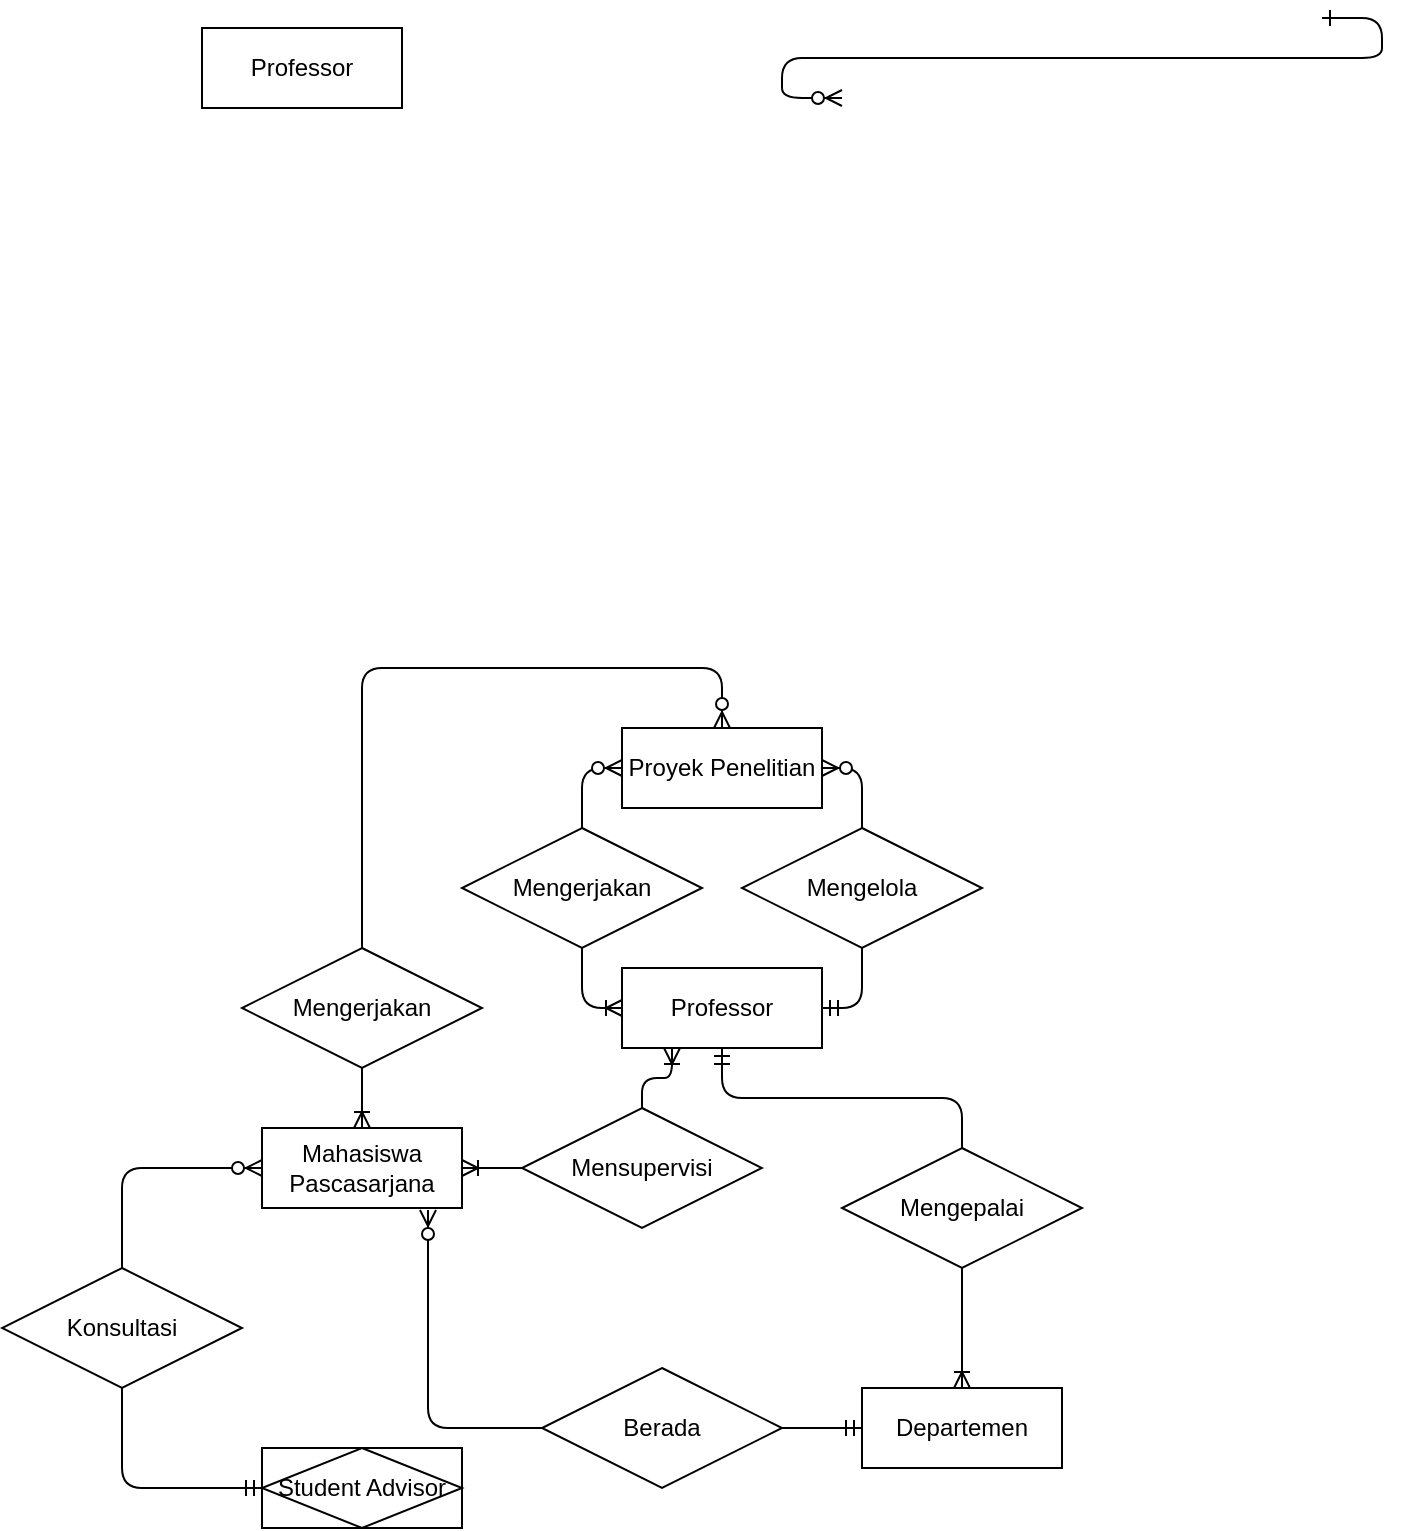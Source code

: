 <mxfile version="14.3.2" type="github">
  <diagram id="R2lEEEUBdFMjLlhIrx00" name="Page-1">
    <mxGraphModel dx="1108" dy="482" grid="1" gridSize="10" guides="1" tooltips="1" connect="1" arrows="1" fold="1" page="1" pageScale="1" pageWidth="850" pageHeight="1100" math="0" shadow="0" extFonts="Permanent Marker^https://fonts.googleapis.com/css?family=Permanent+Marker">
      <root>
        <mxCell id="0" />
        <mxCell id="1" parent="0" />
        <mxCell id="C-vyLk0tnHw3VtMMgP7b-12" value="" style="edgeStyle=entityRelationEdgeStyle;endArrow=ERzeroToMany;startArrow=ERone;endFill=1;startFill=0;" parent="1" target="C-vyLk0tnHw3VtMMgP7b-17" edge="1">
          <mxGeometry width="100" height="100" relative="1" as="geometry">
            <mxPoint x="700" y="165" as="sourcePoint" />
            <mxPoint x="460" y="205" as="targetPoint" />
          </mxGeometry>
        </mxCell>
        <mxCell id="kZW5DPWq_n0BuwylRNGz-2" value="Professor" style="whiteSpace=wrap;html=1;align=center;" vertex="1" parent="1">
          <mxGeometry x="140" y="170" width="100" height="40" as="geometry" />
        </mxCell>
        <mxCell id="kZW5DPWq_n0BuwylRNGz-38" value="Professor" style="whiteSpace=wrap;html=1;align=center;" vertex="1" parent="1">
          <mxGeometry x="350" y="640" width="100" height="40" as="geometry" />
        </mxCell>
        <mxCell id="kZW5DPWq_n0BuwylRNGz-39" value="Proyek Penelitian" style="whiteSpace=wrap;html=1;align=center;" vertex="1" parent="1">
          <mxGeometry x="350" y="520" width="100" height="40" as="geometry" />
        </mxCell>
        <mxCell id="kZW5DPWq_n0BuwylRNGz-40" value="Mahasiswa Pascasarjana" style="whiteSpace=wrap;html=1;align=center;" vertex="1" parent="1">
          <mxGeometry x="170" y="720" width="100" height="40" as="geometry" />
        </mxCell>
        <mxCell id="kZW5DPWq_n0BuwylRNGz-42" value="Departemen" style="whiteSpace=wrap;html=1;align=center;" vertex="1" parent="1">
          <mxGeometry x="470" y="850" width="100" height="40" as="geometry" />
        </mxCell>
        <mxCell id="kZW5DPWq_n0BuwylRNGz-43" value="Mengelola" style="shape=rhombus;perimeter=rhombusPerimeter;whiteSpace=wrap;html=1;align=center;" vertex="1" parent="1">
          <mxGeometry x="410" y="570" width="120" height="60" as="geometry" />
        </mxCell>
        <mxCell id="kZW5DPWq_n0BuwylRNGz-48" value="Mengerjakan" style="shape=rhombus;perimeter=rhombusPerimeter;whiteSpace=wrap;html=1;align=center;" vertex="1" parent="1">
          <mxGeometry x="270" y="570" width="120" height="60" as="geometry" />
        </mxCell>
        <mxCell id="kZW5DPWq_n0BuwylRNGz-58" value="" style="edgeStyle=orthogonalEdgeStyle;fontSize=12;html=1;endArrow=ERmandOne;entryX=1;entryY=0.5;entryDx=0;entryDy=0;exitX=0.5;exitY=1;exitDx=0;exitDy=0;" edge="1" parent="1" source="kZW5DPWq_n0BuwylRNGz-43" target="kZW5DPWq_n0BuwylRNGz-38">
          <mxGeometry width="100" height="100" relative="1" as="geometry">
            <mxPoint x="350" y="680" as="sourcePoint" />
            <mxPoint x="450" y="580" as="targetPoint" />
          </mxGeometry>
        </mxCell>
        <mxCell id="kZW5DPWq_n0BuwylRNGz-59" value="" style="edgeStyle=orthogonalEdgeStyle;fontSize=12;html=1;endArrow=ERoneToMany;entryX=0;entryY=0.5;entryDx=0;entryDy=0;exitX=0.5;exitY=1;exitDx=0;exitDy=0;" edge="1" parent="1" source="kZW5DPWq_n0BuwylRNGz-48" target="kZW5DPWq_n0BuwylRNGz-38">
          <mxGeometry width="100" height="100" relative="1" as="geometry">
            <mxPoint x="350" y="680" as="sourcePoint" />
            <mxPoint x="450" y="580" as="targetPoint" />
          </mxGeometry>
        </mxCell>
        <mxCell id="kZW5DPWq_n0BuwylRNGz-62" value="" style="edgeStyle=orthogonalEdgeStyle;fontSize=12;html=1;endArrow=ERzeroToMany;endFill=1;entryX=1;entryY=0.5;entryDx=0;entryDy=0;exitX=0.5;exitY=0;exitDx=0;exitDy=0;" edge="1" parent="1" source="kZW5DPWq_n0BuwylRNGz-43" target="kZW5DPWq_n0BuwylRNGz-39">
          <mxGeometry width="100" height="100" relative="1" as="geometry">
            <mxPoint x="350" y="680" as="sourcePoint" />
            <mxPoint x="450" y="580" as="targetPoint" />
          </mxGeometry>
        </mxCell>
        <mxCell id="kZW5DPWq_n0BuwylRNGz-63" value="" style="edgeStyle=orthogonalEdgeStyle;fontSize=12;html=1;endArrow=ERzeroToMany;endFill=1;exitX=0.5;exitY=0;exitDx=0;exitDy=0;entryX=0;entryY=0.5;entryDx=0;entryDy=0;" edge="1" parent="1" source="kZW5DPWq_n0BuwylRNGz-48" target="kZW5DPWq_n0BuwylRNGz-39">
          <mxGeometry width="100" height="100" relative="1" as="geometry">
            <mxPoint x="350" y="680" as="sourcePoint" />
            <mxPoint x="450" y="580" as="targetPoint" />
          </mxGeometry>
        </mxCell>
        <mxCell id="kZW5DPWq_n0BuwylRNGz-64" value="" style="fontSize=12;html=1;endArrow=ERoneToMany;entryX=0.5;entryY=0;entryDx=0;entryDy=0;edgeStyle=orthogonalEdgeStyle;exitX=0.5;exitY=0.917;exitDx=0;exitDy=0;exitPerimeter=0;" edge="1" parent="1" source="kZW5DPWq_n0BuwylRNGz-87" target="kZW5DPWq_n0BuwylRNGz-40">
          <mxGeometry width="100" height="100" relative="1" as="geometry">
            <mxPoint x="220" y="590" as="sourcePoint" />
            <mxPoint x="370" y="530" as="targetPoint" />
          </mxGeometry>
        </mxCell>
        <mxCell id="kZW5DPWq_n0BuwylRNGz-65" value="Mensupervisi" style="shape=rhombus;perimeter=rhombusPerimeter;whiteSpace=wrap;html=1;align=center;" vertex="1" parent="1">
          <mxGeometry x="300" y="710" width="120" height="60" as="geometry" />
        </mxCell>
        <mxCell id="kZW5DPWq_n0BuwylRNGz-66" value="" style="fontSize=12;html=1;endArrow=ERoneToMany;entryX=0.25;entryY=1;entryDx=0;entryDy=0;exitX=0.5;exitY=0;exitDx=0;exitDy=0;edgeStyle=orthogonalEdgeStyle;" edge="1" parent="1" source="kZW5DPWq_n0BuwylRNGz-65" target="kZW5DPWq_n0BuwylRNGz-38">
          <mxGeometry width="100" height="100" relative="1" as="geometry">
            <mxPoint x="380" y="830" as="sourcePoint" />
            <mxPoint x="480" y="730" as="targetPoint" />
          </mxGeometry>
        </mxCell>
        <mxCell id="kZW5DPWq_n0BuwylRNGz-67" value="" style="edgeStyle=entityRelationEdgeStyle;fontSize=12;html=1;endArrow=ERoneToMany;entryX=1;entryY=0.5;entryDx=0;entryDy=0;exitX=0;exitY=0.5;exitDx=0;exitDy=0;" edge="1" parent="1" source="kZW5DPWq_n0BuwylRNGz-65" target="kZW5DPWq_n0BuwylRNGz-40">
          <mxGeometry width="100" height="100" relative="1" as="geometry">
            <mxPoint x="300" y="830" as="sourcePoint" />
            <mxPoint x="400" y="730" as="targetPoint" />
          </mxGeometry>
        </mxCell>
        <mxCell id="kZW5DPWq_n0BuwylRNGz-68" value="Mengepalai" style="shape=rhombus;perimeter=rhombusPerimeter;whiteSpace=wrap;html=1;align=center;" vertex="1" parent="1">
          <mxGeometry x="460" y="730" width="120" height="60" as="geometry" />
        </mxCell>
        <mxCell id="kZW5DPWq_n0BuwylRNGz-69" value="" style="edgeStyle=orthogonalEdgeStyle;fontSize=12;html=1;endArrow=ERmandOne;entryX=0.5;entryY=1;entryDx=0;entryDy=0;exitX=0.5;exitY=0;exitDx=0;exitDy=0;" edge="1" parent="1" source="kZW5DPWq_n0BuwylRNGz-68" target="kZW5DPWq_n0BuwylRNGz-38">
          <mxGeometry width="100" height="100" relative="1" as="geometry">
            <mxPoint x="420" y="820" as="sourcePoint" />
            <mxPoint x="480" y="730" as="targetPoint" />
          </mxGeometry>
        </mxCell>
        <mxCell id="kZW5DPWq_n0BuwylRNGz-70" value="" style="fontSize=12;html=1;endArrow=ERoneToMany;entryX=0.5;entryY=0;entryDx=0;entryDy=0;exitX=0.5;exitY=1;exitDx=0;exitDy=0;edgeStyle=orthogonalEdgeStyle;" edge="1" parent="1" source="kZW5DPWq_n0BuwylRNGz-68" target="kZW5DPWq_n0BuwylRNGz-42">
          <mxGeometry width="100" height="100" relative="1" as="geometry">
            <mxPoint x="270" y="830" as="sourcePoint" />
            <mxPoint x="370" y="730" as="targetPoint" />
          </mxGeometry>
        </mxCell>
        <mxCell id="kZW5DPWq_n0BuwylRNGz-71" value="Student Advisor" style="shape=associativeEntity;whiteSpace=wrap;html=1;align=center;" vertex="1" parent="1">
          <mxGeometry x="170" y="880" width="100" height="40" as="geometry" />
        </mxCell>
        <mxCell id="kZW5DPWq_n0BuwylRNGz-74" value="Konsultasi" style="shape=rhombus;perimeter=rhombusPerimeter;whiteSpace=wrap;html=1;align=center;" vertex="1" parent="1">
          <mxGeometry x="40" y="790" width="120" height="60" as="geometry" />
        </mxCell>
        <mxCell id="kZW5DPWq_n0BuwylRNGz-81" value="" style="edgeStyle=orthogonalEdgeStyle;fontSize=12;html=1;endArrow=ERmandOne;entryX=0;entryY=0.5;entryDx=0;entryDy=0;exitX=0.5;exitY=1;exitDx=0;exitDy=0;" edge="1" parent="1" source="kZW5DPWq_n0BuwylRNGz-74" target="kZW5DPWq_n0BuwylRNGz-71">
          <mxGeometry width="100" height="100" relative="1" as="geometry">
            <mxPoint x="460" y="940" as="sourcePoint" />
            <mxPoint x="560" y="840" as="targetPoint" />
          </mxGeometry>
        </mxCell>
        <mxCell id="kZW5DPWq_n0BuwylRNGz-83" value="" style="edgeStyle=orthogonalEdgeStyle;fontSize=12;html=1;endArrow=ERzeroToMany;endFill=1;entryX=0;entryY=0.5;entryDx=0;entryDy=0;exitX=0.5;exitY=0;exitDx=0;exitDy=0;" edge="1" parent="1" source="kZW5DPWq_n0BuwylRNGz-74" target="kZW5DPWq_n0BuwylRNGz-40">
          <mxGeometry width="100" height="100" relative="1" as="geometry">
            <mxPoint x="330" y="1090" as="sourcePoint" />
            <mxPoint x="430" y="990" as="targetPoint" />
          </mxGeometry>
        </mxCell>
        <mxCell id="kZW5DPWq_n0BuwylRNGz-87" value="Mengerjakan" style="shape=rhombus;perimeter=rhombusPerimeter;whiteSpace=wrap;html=1;align=center;" vertex="1" parent="1">
          <mxGeometry x="160" y="630" width="120" height="60" as="geometry" />
        </mxCell>
        <mxCell id="kZW5DPWq_n0BuwylRNGz-88" value="" style="edgeStyle=orthogonalEdgeStyle;fontSize=12;html=1;endArrow=ERzeroToMany;endFill=1;exitX=0.5;exitY=0;exitDx=0;exitDy=0;entryX=0.5;entryY=0;entryDx=0;entryDy=0;" edge="1" parent="1" source="kZW5DPWq_n0BuwylRNGz-87" target="kZW5DPWq_n0BuwylRNGz-39">
          <mxGeometry width="100" height="100" relative="1" as="geometry">
            <mxPoint x="240" y="635" as="sourcePoint" />
            <mxPoint x="240" y="495" as="targetPoint" />
            <Array as="points">
              <mxPoint x="220" y="490" />
              <mxPoint x="400" y="490" />
            </Array>
          </mxGeometry>
        </mxCell>
        <mxCell id="kZW5DPWq_n0BuwylRNGz-90" value="" style="edgeStyle=entityRelationEdgeStyle;fontSize=12;html=1;endArrow=ERmandOne;entryX=0;entryY=0.5;entryDx=0;entryDy=0;exitX=1;exitY=0.5;exitDx=0;exitDy=0;" edge="1" parent="1" source="kZW5DPWq_n0BuwylRNGz-91" target="kZW5DPWq_n0BuwylRNGz-42">
          <mxGeometry width="100" height="100" relative="1" as="geometry">
            <mxPoint x="420" y="910" as="sourcePoint" />
            <mxPoint x="425" y="890" as="targetPoint" />
          </mxGeometry>
        </mxCell>
        <mxCell id="kZW5DPWq_n0BuwylRNGz-91" value="Berada" style="shape=rhombus;perimeter=rhombusPerimeter;whiteSpace=wrap;html=1;align=center;" vertex="1" parent="1">
          <mxGeometry x="310" y="840" width="120" height="60" as="geometry" />
        </mxCell>
        <mxCell id="kZW5DPWq_n0BuwylRNGz-92" value="" style="edgeStyle=orthogonalEdgeStyle;fontSize=12;html=1;endArrow=ERzeroToMany;endFill=1;entryX=0.83;entryY=1.025;entryDx=0;entryDy=0;exitX=0;exitY=0.5;exitDx=0;exitDy=0;entryPerimeter=0;" edge="1" parent="1" source="kZW5DPWq_n0BuwylRNGz-91" target="kZW5DPWq_n0BuwylRNGz-40">
          <mxGeometry width="100" height="100" relative="1" as="geometry">
            <mxPoint x="460" y="830" as="sourcePoint" />
            <mxPoint x="560" y="730" as="targetPoint" />
          </mxGeometry>
        </mxCell>
      </root>
    </mxGraphModel>
  </diagram>
</mxfile>
